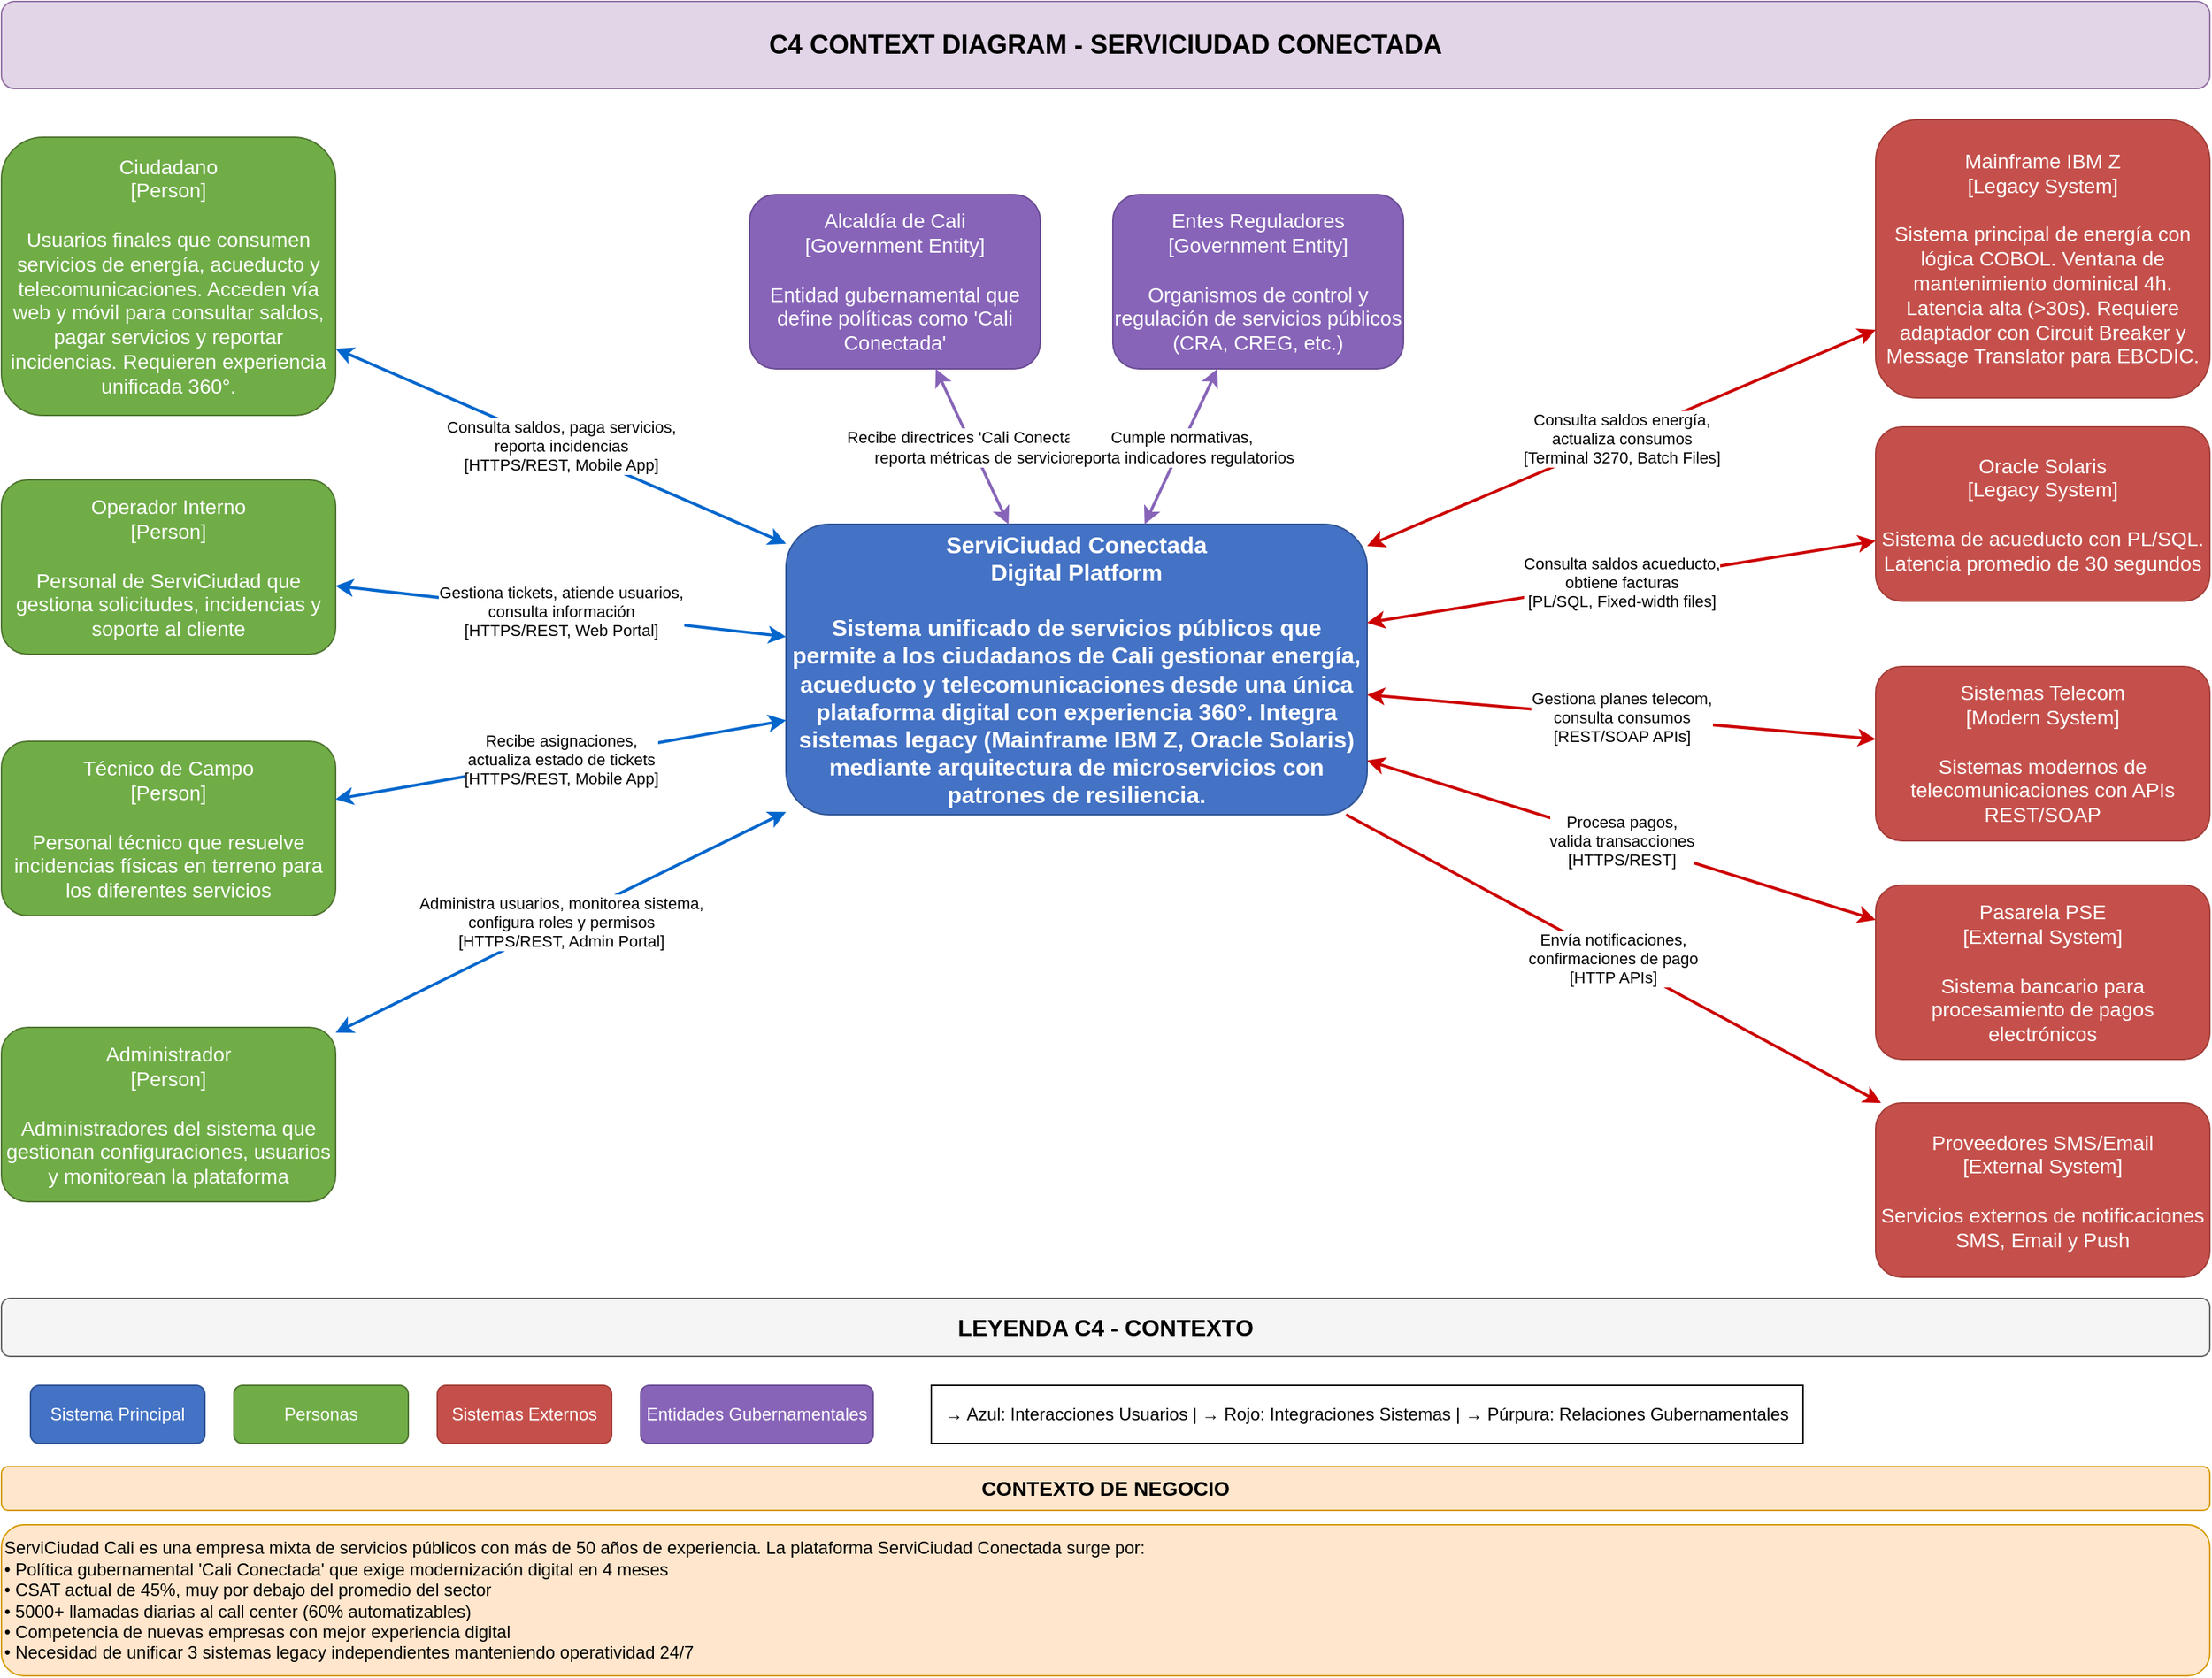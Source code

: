 <mxfile version="28.1.2">
  <diagram name="C4 Context Diagram - ServiCiudad" id="noDIiDl5HCgtdaBMfhhV">
    <mxGraphModel dx="1778" dy="1354" grid="1" gridSize="10" guides="1" tooltips="1" connect="1" arrows="1" fold="1" page="1" pageScale="1" pageWidth="1654" pageHeight="1169" math="0" shadow="0">
      <root>
        <mxCell id="0" />
        <mxCell id="1" parent="0" />
        <mxCell id="aKf970qjU-9C9qfbJ7dk-2" value="C4 CONTEXT DIAGRAM - SERVICIUDAD CONECTADA" style="rounded=1;whiteSpace=wrap;html=1;fillColor=#e1d5e7;strokeColor=#9673a6;fontSize=18;fontStyle=1;" vertex="1" parent="1">
          <mxGeometry x="60" y="7" width="1520" height="60" as="geometry" />
        </mxCell>
        <mxCell id="aKf970qjU-9C9qfbJ7dk-3" value="ServiCiudad Conectada&#xa;Digital Platform&#xa;&#xa;Sistema unificado de servicios públicos que permite a los ciudadanos de Cali gestionar energía, acueducto y telecomunicaciones desde una única plataforma digital con experiencia 360°. Integra sistemas legacy (Mainframe IBM Z, Oracle Solaris) mediante arquitectura de microservicios con patrones de resiliencia." style="rounded=1;whiteSpace=wrap;html=1;fillColor=#4472C4;strokeColor=#2E5394;fontColor=#FFFFFF;fontSize=16;fontStyle=1;align=center;" vertex="1" parent="1">
          <mxGeometry x="600" y="367" width="400" height="200" as="geometry" />
        </mxCell>
        <mxCell id="aKf970qjU-9C9qfbJ7dk-4" value="Ciudadano&#xa;[Person]&#xa;&#xa;Usuarios finales que consumen servicios de energía, acueducto y telecomunicaciones. Acceden vía web y móvil para consultar saldos, pagar servicios y reportar incidencias. Requieren experiencia unificada 360°." style="rounded=1;whiteSpace=wrap;html=1;fillColor=#70AD47;strokeColor=#4F7530;fontColor=#FFFFFF;fontSize=14;" vertex="1" parent="1">
          <mxGeometry x="60" y="100.5" width="230" height="191.5" as="geometry" />
        </mxCell>
        <mxCell id="aKf970qjU-9C9qfbJ7dk-5" value="Operador Interno&#xa;[Person]&#xa;&#xa;Personal de ServiCiudad que gestiona solicitudes, incidencias y soporte al cliente" style="rounded=1;whiteSpace=wrap;html=1;fillColor=#70AD47;strokeColor=#4F7530;fontColor=#FFFFFF;fontSize=14;" vertex="1" parent="1">
          <mxGeometry x="60" y="336.5" width="230" height="120" as="geometry" />
        </mxCell>
        <mxCell id="aKf970qjU-9C9qfbJ7dk-6" value="Técnico de Campo&#xa;[Person]&#xa;&#xa;Personal técnico que resuelve incidencias físicas en terreno para los diferentes servicios" style="rounded=1;whiteSpace=wrap;html=1;fillColor=#70AD47;strokeColor=#4F7530;fontColor=#FFFFFF;fontSize=14;" vertex="1" parent="1">
          <mxGeometry x="60" y="516.5" width="230" height="120" as="geometry" />
        </mxCell>
        <mxCell id="aKf970qjU-9C9qfbJ7dk-7" value="Administrador&#xa;[Person]&#xa;&#xa;Administradores del sistema que gestionan configuraciones, usuarios y monitorean la plataforma" style="rounded=1;whiteSpace=wrap;html=1;fillColor=#70AD47;strokeColor=#4F7530;fontColor=#FFFFFF;fontSize=14;" vertex="1" parent="1">
          <mxGeometry x="60" y="713.5" width="230" height="120" as="geometry" />
        </mxCell>
        <mxCell id="aKf970qjU-9C9qfbJ7dk-8" value="Mainframe IBM Z&#xa;[Legacy System]&#xa;&#xa;Sistema principal de energía con lógica COBOL. Ventana de mantenimiento dominical 4h. Latencia alta (&gt;30s). Requiere adaptador con Circuit Breaker y Message Translator para EBCDIC." style="rounded=1;whiteSpace=wrap;html=1;fillColor=#C5504B;strokeColor=#A43E39;fontColor=#FFFFFF;fontSize=14;" vertex="1" parent="1">
          <mxGeometry x="1350" y="88.5" width="230" height="191.5" as="geometry" />
        </mxCell>
        <mxCell id="aKf970qjU-9C9qfbJ7dk-9" value="Oracle Solaris&#xa;[Legacy System]&#xa;&#xa;Sistema de acueducto con PL/SQL. Latencia promedio de 30 segundos" style="rounded=1;whiteSpace=wrap;html=1;fillColor=#C5504B;strokeColor=#A43E39;fontColor=#FFFFFF;fontSize=14;" vertex="1" parent="1">
          <mxGeometry x="1350" y="300" width="230" height="120" as="geometry" />
        </mxCell>
        <mxCell id="aKf970qjU-9C9qfbJ7dk-10" value="Sistemas Telecom&#xa;[Modern System]&#xa;&#xa;Sistemas modernos de telecomunicaciones con APIs REST/SOAP" style="rounded=1;whiteSpace=wrap;html=1;fillColor=#C5504B;strokeColor=#A43E39;fontColor=#FFFFFF;fontSize=14;" vertex="1" parent="1">
          <mxGeometry x="1350" y="465" width="230" height="120" as="geometry" />
        </mxCell>
        <mxCell id="aKf970qjU-9C9qfbJ7dk-11" value="Pasarela PSE&#xa;[External System]&#xa;&#xa;Sistema bancario para procesamiento de pagos electrónicos" style="rounded=1;whiteSpace=wrap;html=1;fillColor=#C5504B;strokeColor=#A43E39;fontColor=#FFFFFF;fontSize=14;" vertex="1" parent="1">
          <mxGeometry x="1350" y="615.5" width="230" height="120" as="geometry" />
        </mxCell>
        <mxCell id="aKf970qjU-9C9qfbJ7dk-12" value="Proveedores SMS/Email&#xa;[External System]&#xa;&#xa;Servicios externos de notificaciones SMS, Email y Push" style="rounded=1;whiteSpace=wrap;html=1;fillColor=#C5504B;strokeColor=#A43E39;fontColor=#FFFFFF;fontSize=14;" vertex="1" parent="1">
          <mxGeometry x="1350" y="765.5" width="230" height="120" as="geometry" />
        </mxCell>
        <mxCell id="aKf970qjU-9C9qfbJ7dk-13" value="Alcaldía de Cali&#xa;[Government Entity]&#xa;&#xa;Entidad gubernamental que define políticas como &#39;Cali Conectada&#39;" style="rounded=1;whiteSpace=wrap;html=1;fillColor=#8764B8;strokeColor=#6A4C93;fontColor=#FFFFFF;fontSize=14;" vertex="1" parent="1">
          <mxGeometry x="575" y="140" width="200" height="120" as="geometry" />
        </mxCell>
        <mxCell id="aKf970qjU-9C9qfbJ7dk-14" value="Entes Reguladores&#xa;[Government Entity]&#xa;&#xa;Organismos de control y regulación de servicios públicos (CRA, CREG, etc.)" style="rounded=1;whiteSpace=wrap;html=1;fillColor=#8764B8;strokeColor=#6A4C93;fontColor=#FFFFFF;fontSize=14;" vertex="1" parent="1">
          <mxGeometry x="825" y="140" width="200" height="120" as="geometry" />
        </mxCell>
        <mxCell id="aKf970qjU-9C9qfbJ7dk-15" value="Consulta saldos, paga servicios,&#xa;reporta incidencias&#xa;[HTTPS/REST, Mobile App]" style="endArrow=classic;startArrow=classic;html=1;strokeColor=#0066CC;strokeWidth=2;labelBackgroundColor=#FFFFFF;" edge="1" parent="1" source="aKf970qjU-9C9qfbJ7dk-4" target="aKf970qjU-9C9qfbJ7dk-3">
          <mxGeometry width="50" height="50" relative="1" as="geometry">
            <mxPoint x="320" y="227" as="sourcePoint" />
            <mxPoint x="580" y="427" as="targetPoint" />
          </mxGeometry>
        </mxCell>
        <mxCell id="aKf970qjU-9C9qfbJ7dk-16" value="Gestiona tickets, atiende usuarios,&#xa;consulta información&#xa;[HTTPS/REST, Web Portal]" style="endArrow=classic;startArrow=classic;html=1;strokeColor=#0066CC;strokeWidth=2;labelBackgroundColor=#FFFFFF;" edge="1" parent="1" source="aKf970qjU-9C9qfbJ7dk-5" target="aKf970qjU-9C9qfbJ7dk-3">
          <mxGeometry width="50" height="50" relative="1" as="geometry">
            <mxPoint x="320" y="427" as="sourcePoint" />
            <mxPoint x="580" y="467" as="targetPoint" />
          </mxGeometry>
        </mxCell>
        <mxCell id="aKf970qjU-9C9qfbJ7dk-17" value="Recibe asignaciones,&#xa;actualiza estado de tickets&#xa;[HTTPS/REST, Mobile App]" style="endArrow=classic;startArrow=classic;html=1;strokeColor=#0066CC;strokeWidth=2;labelBackgroundColor=#FFFFFF;" edge="1" parent="1" source="aKf970qjU-9C9qfbJ7dk-6" target="aKf970qjU-9C9qfbJ7dk-3">
          <mxGeometry width="50" height="50" relative="1" as="geometry">
            <mxPoint x="320" y="627" as="sourcePoint" />
            <mxPoint x="580" y="517" as="targetPoint" />
          </mxGeometry>
        </mxCell>
        <mxCell id="aKf970qjU-9C9qfbJ7dk-18" value="Administra usuarios, monitorea sistema,&#xa;configura roles y permisos&#xa;[HTTPS/REST, Admin Portal]" style="endArrow=classic;startArrow=classic;html=1;strokeColor=#0066CC;strokeWidth=2;labelBackgroundColor=#FFFFFF;" edge="1" parent="1" source="aKf970qjU-9C9qfbJ7dk-7" target="aKf970qjU-9C9qfbJ7dk-3">
          <mxGeometry width="50" height="50" relative="1" as="geometry">
            <mxPoint x="320" y="827" as="sourcePoint" />
            <mxPoint x="580" y="547" as="targetPoint" />
          </mxGeometry>
        </mxCell>
        <mxCell id="aKf970qjU-9C9qfbJ7dk-19" value="Consulta saldos energía,&#xa;actualiza consumos&#xa;[Terminal 3270, Batch Files]" style="endArrow=classic;startArrow=classic;html=1;strokeColor=#CC0000;strokeWidth=2;labelBackgroundColor=#FFFFFF;" edge="1" parent="1" source="aKf970qjU-9C9qfbJ7dk-3" target="aKf970qjU-9C9qfbJ7dk-8">
          <mxGeometry width="50" height="50" relative="1" as="geometry">
            <mxPoint x="1020" y="317" as="sourcePoint" />
            <mxPoint x="1280" y="177" as="targetPoint" />
          </mxGeometry>
        </mxCell>
        <mxCell id="aKf970qjU-9C9qfbJ7dk-20" value="Consulta saldos acueducto,&#xa;obtiene facturas&#xa;[PL/SQL, Fixed-width files]" style="endArrow=classic;startArrow=classic;html=1;strokeColor=#CC0000;strokeWidth=2;labelBackgroundColor=#FFFFFF;" edge="1" parent="1" source="aKf970qjU-9C9qfbJ7dk-3" target="aKf970qjU-9C9qfbJ7dk-9">
          <mxGeometry width="50" height="50" relative="1" as="geometry">
            <mxPoint x="1020" y="367" as="sourcePoint" />
            <mxPoint x="1280" y="327" as="targetPoint" />
          </mxGeometry>
        </mxCell>
        <mxCell id="aKf970qjU-9C9qfbJ7dk-21" value="Gestiona planes telecom,&#xa;consulta consumos&#xa;[REST/SOAP APIs]" style="endArrow=classic;startArrow=classic;html=1;strokeColor=#CC0000;strokeWidth=2;labelBackgroundColor=#FFFFFF;" edge="1" parent="1" source="aKf970qjU-9C9qfbJ7dk-3" target="aKf970qjU-9C9qfbJ7dk-10">
          <mxGeometry width="50" height="50" relative="1" as="geometry">
            <mxPoint x="1020" y="467" as="sourcePoint" />
            <mxPoint x="1280" y="477" as="targetPoint" />
          </mxGeometry>
        </mxCell>
        <mxCell id="aKf970qjU-9C9qfbJ7dk-22" value="Procesa pagos,&#xa;valida transacciones&#xa;[HTTPS/REST]" style="endArrow=classic;startArrow=classic;html=1;strokeColor=#CC0000;strokeWidth=2;labelBackgroundColor=#FFFFFF;" edge="1" parent="1" source="aKf970qjU-9C9qfbJ7dk-3" target="aKf970qjU-9C9qfbJ7dk-11">
          <mxGeometry width="50" height="50" relative="1" as="geometry">
            <mxPoint x="1020" y="517" as="sourcePoint" />
            <mxPoint x="1280" y="627" as="targetPoint" />
          </mxGeometry>
        </mxCell>
        <mxCell id="aKf970qjU-9C9qfbJ7dk-23" value="Envía notificaciones,&#xa;confirmaciones de pago&#xa;[HTTP APIs]" style="endArrow=classic;html=1;strokeColor=#CC0000;strokeWidth=2;labelBackgroundColor=#FFFFFF;" edge="1" parent="1" source="aKf970qjU-9C9qfbJ7dk-3" target="aKf970qjU-9C9qfbJ7dk-12">
          <mxGeometry width="50" height="50" relative="1" as="geometry">
            <mxPoint x="1020" y="547" as="sourcePoint" />
            <mxPoint x="1280" y="777" as="targetPoint" />
          </mxGeometry>
        </mxCell>
        <mxCell id="aKf970qjU-9C9qfbJ7dk-24" value="Recibe directrices &#39;Cali Conectada&#39;,&#xa;reporta métricas de servicio" style="endArrow=classic;startArrow=classic;html=1;strokeColor=#8764B8;strokeWidth=2;labelBackgroundColor=#FFFFFF;" edge="1" parent="1" source="aKf970qjU-9C9qfbJ7dk-3" target="aKf970qjU-9C9qfbJ7dk-13">
          <mxGeometry width="50" height="50" relative="1" as="geometry">
            <mxPoint x="700" y="347" as="sourcePoint" />
            <mxPoint x="700" y="207" as="targetPoint" />
          </mxGeometry>
        </mxCell>
        <mxCell id="aKf970qjU-9C9qfbJ7dk-25" value="Cumple normativas,&#xa;reporta indicadores regulatorios" style="endArrow=classic;startArrow=classic;html=1;strokeColor=#8764B8;strokeWidth=2;labelBackgroundColor=#FFFFFF;" edge="1" parent="1" source="aKf970qjU-9C9qfbJ7dk-3" target="aKf970qjU-9C9qfbJ7dk-14">
          <mxGeometry width="50" height="50" relative="1" as="geometry">
            <mxPoint x="850" y="347" as="sourcePoint" />
            <mxPoint x="950" y="207" as="targetPoint" />
          </mxGeometry>
        </mxCell>
        <mxCell id="aKf970qjU-9C9qfbJ7dk-26" value="LEYENDA C4 - CONTEXTO" style="rounded=1;whiteSpace=wrap;html=1;fillColor=#f5f5f5;strokeColor=#666666;fontSize=16;fontStyle=1;" vertex="1" parent="1">
          <mxGeometry x="60" y="900" width="1520" height="40" as="geometry" />
        </mxCell>
        <mxCell id="aKf970qjU-9C9qfbJ7dk-27" value="Sistema Principal" style="rounded=1;whiteSpace=wrap;html=1;fillColor=#4472C4;strokeColor=#2E5394;fontColor=#FFFFFF;fontSize=12;" vertex="1" parent="1">
          <mxGeometry x="80" y="960" width="120" height="40" as="geometry" />
        </mxCell>
        <mxCell id="aKf970qjU-9C9qfbJ7dk-28" value="Personas" style="rounded=1;whiteSpace=wrap;html=1;fillColor=#70AD47;strokeColor=#4F7530;fontColor=#FFFFFF;fontSize=12;" vertex="1" parent="1">
          <mxGeometry x="220" y="960" width="120" height="40" as="geometry" />
        </mxCell>
        <mxCell id="aKf970qjU-9C9qfbJ7dk-29" value="Sistemas Externos" style="rounded=1;whiteSpace=wrap;html=1;fillColor=#C5504B;strokeColor=#A43E39;fontColor=#FFFFFF;fontSize=12;" vertex="1" parent="1">
          <mxGeometry x="360" y="960" width="120" height="40" as="geometry" />
        </mxCell>
        <mxCell id="aKf970qjU-9C9qfbJ7dk-30" value="Entidades Gubernamentales" style="rounded=1;whiteSpace=wrap;html=1;fillColor=#8764B8;strokeColor=#6A4C93;fontColor=#FFFFFF;fontSize=12;" vertex="1" parent="1">
          <mxGeometry x="500" y="960" width="160" height="40" as="geometry" />
        </mxCell>
        <mxCell id="aKf970qjU-9C9qfbJ7dk-31" value="→ Azul: Interacciones Usuarios | → Rojo: Integraciones Sistemas | → Púrpura: Relaciones Gubernamentales" style="rounded=0;whiteSpace=wrap;html=1;fontSize=12;" vertex="1" parent="1">
          <mxGeometry x="700" y="960" width="600" height="40" as="geometry" />
        </mxCell>
        <mxCell id="aKf970qjU-9C9qfbJ7dk-32" value="CONTEXTO DE NEGOCIO" style="rounded=1;whiteSpace=wrap;html=1;fillColor=#FFE6CC;strokeColor=#D79B00;fontSize=14;fontStyle=1;" vertex="1" parent="1">
          <mxGeometry x="60" y="1016" width="1520" height="30" as="geometry" />
        </mxCell>
        <mxCell id="aKf970qjU-9C9qfbJ7dk-33" value="ServiCiudad Cali es una empresa mixta de servicios públicos con más de 50 años de experiencia. La plataforma ServiCiudad Conectada surge por:&#xa;• Política gubernamental &#39;Cali Conectada&#39; que exige modernización digital en 4 meses&#xa;• CSAT actual de 45%, muy por debajo del promedio del sector&#xa;• 5000+ llamadas diarias al call center (60% automatizables)&#xa;• Competencia de nuevas empresas con mejor experiencia digital&#xa;• Necesidad de unificar 3 sistemas legacy independientes manteniendo operatividad 24/7" style="rounded=1;whiteSpace=wrap;html=1;fillColor=#FFE6CC;strokeColor=#D79B00;align=left;" vertex="1" parent="1">
          <mxGeometry x="60" y="1056" width="1520" height="104" as="geometry" />
        </mxCell>
      </root>
    </mxGraphModel>
  </diagram>
</mxfile>
